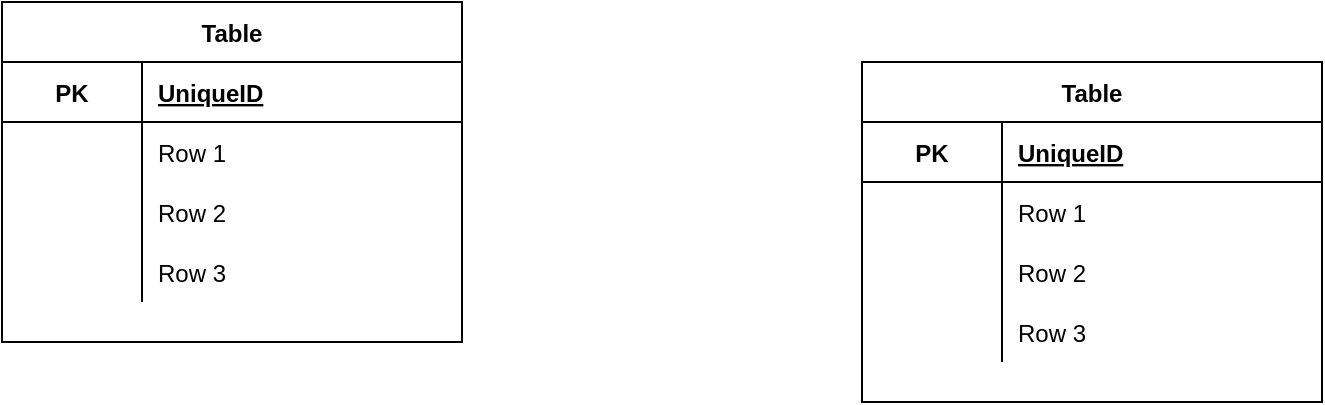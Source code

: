 <mxfile version="14.8.3" type="github">
  <diagram id="R2lEEEUBdFMjLlhIrx00" name="Page-1">
    <mxGraphModel dx="1422" dy="780" grid="1" gridSize="10" guides="1" tooltips="1" connect="1" arrows="1" fold="1" page="1" pageScale="1" pageWidth="850" pageHeight="1100" math="0" shadow="0" extFonts="Permanent Marker^https://fonts.googleapis.com/css?family=Permanent+Marker">
      <root>
        <mxCell id="0" />
        <mxCell id="1" parent="0" />
        <mxCell id="8Ddsi9I6aPTKsWgE6PB1-1" value="Table" style="shape=table;startSize=30;container=1;collapsible=1;childLayout=tableLayout;fixedRows=1;rowLines=0;fontStyle=1;align=center;resizeLast=1;" vertex="1" parent="1">
          <mxGeometry x="40" y="40" width="230" height="170" as="geometry" />
        </mxCell>
        <mxCell id="8Ddsi9I6aPTKsWgE6PB1-2" value="" style="shape=partialRectangle;collapsible=0;dropTarget=0;pointerEvents=0;fillColor=none;top=0;left=0;bottom=1;right=0;points=[[0,0.5],[1,0.5]];portConstraint=eastwest;" vertex="1" parent="8Ddsi9I6aPTKsWgE6PB1-1">
          <mxGeometry y="30" width="230" height="30" as="geometry" />
        </mxCell>
        <mxCell id="8Ddsi9I6aPTKsWgE6PB1-3" value="PK" style="shape=partialRectangle;connectable=0;fillColor=none;top=0;left=0;bottom=0;right=0;fontStyle=1;overflow=hidden;" vertex="1" parent="8Ddsi9I6aPTKsWgE6PB1-2">
          <mxGeometry width="70" height="30" as="geometry" />
        </mxCell>
        <mxCell id="8Ddsi9I6aPTKsWgE6PB1-4" value="UniqueID" style="shape=partialRectangle;connectable=0;fillColor=none;top=0;left=0;bottom=0;right=0;align=left;spacingLeft=6;fontStyle=5;overflow=hidden;" vertex="1" parent="8Ddsi9I6aPTKsWgE6PB1-2">
          <mxGeometry x="70" width="160" height="30" as="geometry" />
        </mxCell>
        <mxCell id="8Ddsi9I6aPTKsWgE6PB1-5" value="" style="shape=partialRectangle;collapsible=0;dropTarget=0;pointerEvents=0;fillColor=none;top=0;left=0;bottom=0;right=0;points=[[0,0.5],[1,0.5]];portConstraint=eastwest;" vertex="1" parent="8Ddsi9I6aPTKsWgE6PB1-1">
          <mxGeometry y="60" width="230" height="30" as="geometry" />
        </mxCell>
        <mxCell id="8Ddsi9I6aPTKsWgE6PB1-6" value="" style="shape=partialRectangle;connectable=0;fillColor=none;top=0;left=0;bottom=0;right=0;editable=1;overflow=hidden;" vertex="1" parent="8Ddsi9I6aPTKsWgE6PB1-5">
          <mxGeometry width="70" height="30" as="geometry" />
        </mxCell>
        <mxCell id="8Ddsi9I6aPTKsWgE6PB1-7" value="Row 1" style="shape=partialRectangle;connectable=0;fillColor=none;top=0;left=0;bottom=0;right=0;align=left;spacingLeft=6;overflow=hidden;" vertex="1" parent="8Ddsi9I6aPTKsWgE6PB1-5">
          <mxGeometry x="70" width="160" height="30" as="geometry" />
        </mxCell>
        <mxCell id="8Ddsi9I6aPTKsWgE6PB1-8" value="" style="shape=partialRectangle;collapsible=0;dropTarget=0;pointerEvents=0;fillColor=none;top=0;left=0;bottom=0;right=0;points=[[0,0.5],[1,0.5]];portConstraint=eastwest;" vertex="1" parent="8Ddsi9I6aPTKsWgE6PB1-1">
          <mxGeometry y="90" width="230" height="30" as="geometry" />
        </mxCell>
        <mxCell id="8Ddsi9I6aPTKsWgE6PB1-9" value="" style="shape=partialRectangle;connectable=0;fillColor=none;top=0;left=0;bottom=0;right=0;editable=1;overflow=hidden;" vertex="1" parent="8Ddsi9I6aPTKsWgE6PB1-8">
          <mxGeometry width="70" height="30" as="geometry" />
        </mxCell>
        <mxCell id="8Ddsi9I6aPTKsWgE6PB1-10" value="Row 2" style="shape=partialRectangle;connectable=0;fillColor=none;top=0;left=0;bottom=0;right=0;align=left;spacingLeft=6;overflow=hidden;" vertex="1" parent="8Ddsi9I6aPTKsWgE6PB1-8">
          <mxGeometry x="70" width="160" height="30" as="geometry" />
        </mxCell>
        <mxCell id="8Ddsi9I6aPTKsWgE6PB1-11" value="" style="shape=partialRectangle;collapsible=0;dropTarget=0;pointerEvents=0;fillColor=none;top=0;left=0;bottom=0;right=0;points=[[0,0.5],[1,0.5]];portConstraint=eastwest;" vertex="1" parent="8Ddsi9I6aPTKsWgE6PB1-1">
          <mxGeometry y="120" width="230" height="30" as="geometry" />
        </mxCell>
        <mxCell id="8Ddsi9I6aPTKsWgE6PB1-12" value="" style="shape=partialRectangle;connectable=0;fillColor=none;top=0;left=0;bottom=0;right=0;editable=1;overflow=hidden;" vertex="1" parent="8Ddsi9I6aPTKsWgE6PB1-11">
          <mxGeometry width="70" height="30" as="geometry" />
        </mxCell>
        <mxCell id="8Ddsi9I6aPTKsWgE6PB1-13" value="Row 3" style="shape=partialRectangle;connectable=0;fillColor=none;top=0;left=0;bottom=0;right=0;align=left;spacingLeft=6;overflow=hidden;" vertex="1" parent="8Ddsi9I6aPTKsWgE6PB1-11">
          <mxGeometry x="70" width="160" height="30" as="geometry" />
        </mxCell>
        <mxCell id="8Ddsi9I6aPTKsWgE6PB1-27" value="Table" style="shape=table;startSize=30;container=1;collapsible=1;childLayout=tableLayout;fixedRows=1;rowLines=0;fontStyle=1;align=center;resizeLast=1;" vertex="1" parent="1">
          <mxGeometry x="470" y="70" width="230" height="170" as="geometry" />
        </mxCell>
        <mxCell id="8Ddsi9I6aPTKsWgE6PB1-28" value="" style="shape=partialRectangle;collapsible=0;dropTarget=0;pointerEvents=0;fillColor=none;top=0;left=0;bottom=1;right=0;points=[[0,0.5],[1,0.5]];portConstraint=eastwest;" vertex="1" parent="8Ddsi9I6aPTKsWgE6PB1-27">
          <mxGeometry y="30" width="230" height="30" as="geometry" />
        </mxCell>
        <mxCell id="8Ddsi9I6aPTKsWgE6PB1-29" value="PK" style="shape=partialRectangle;connectable=0;fillColor=none;top=0;left=0;bottom=0;right=0;fontStyle=1;overflow=hidden;" vertex="1" parent="8Ddsi9I6aPTKsWgE6PB1-28">
          <mxGeometry width="70" height="30" as="geometry" />
        </mxCell>
        <mxCell id="8Ddsi9I6aPTKsWgE6PB1-30" value="UniqueID" style="shape=partialRectangle;connectable=0;fillColor=none;top=0;left=0;bottom=0;right=0;align=left;spacingLeft=6;fontStyle=5;overflow=hidden;" vertex="1" parent="8Ddsi9I6aPTKsWgE6PB1-28">
          <mxGeometry x="70" width="160" height="30" as="geometry" />
        </mxCell>
        <mxCell id="8Ddsi9I6aPTKsWgE6PB1-31" value="" style="shape=partialRectangle;collapsible=0;dropTarget=0;pointerEvents=0;fillColor=none;top=0;left=0;bottom=0;right=0;points=[[0,0.5],[1,0.5]];portConstraint=eastwest;" vertex="1" parent="8Ddsi9I6aPTKsWgE6PB1-27">
          <mxGeometry y="60" width="230" height="30" as="geometry" />
        </mxCell>
        <mxCell id="8Ddsi9I6aPTKsWgE6PB1-32" value="" style="shape=partialRectangle;connectable=0;fillColor=none;top=0;left=0;bottom=0;right=0;editable=1;overflow=hidden;" vertex="1" parent="8Ddsi9I6aPTKsWgE6PB1-31">
          <mxGeometry width="70" height="30" as="geometry" />
        </mxCell>
        <mxCell id="8Ddsi9I6aPTKsWgE6PB1-33" value="Row 1" style="shape=partialRectangle;connectable=0;fillColor=none;top=0;left=0;bottom=0;right=0;align=left;spacingLeft=6;overflow=hidden;" vertex="1" parent="8Ddsi9I6aPTKsWgE6PB1-31">
          <mxGeometry x="70" width="160" height="30" as="geometry" />
        </mxCell>
        <mxCell id="8Ddsi9I6aPTKsWgE6PB1-34" value="" style="shape=partialRectangle;collapsible=0;dropTarget=0;pointerEvents=0;fillColor=none;top=0;left=0;bottom=0;right=0;points=[[0,0.5],[1,0.5]];portConstraint=eastwest;" vertex="1" parent="8Ddsi9I6aPTKsWgE6PB1-27">
          <mxGeometry y="90" width="230" height="30" as="geometry" />
        </mxCell>
        <mxCell id="8Ddsi9I6aPTKsWgE6PB1-35" value="" style="shape=partialRectangle;connectable=0;fillColor=none;top=0;left=0;bottom=0;right=0;editable=1;overflow=hidden;" vertex="1" parent="8Ddsi9I6aPTKsWgE6PB1-34">
          <mxGeometry width="70" height="30" as="geometry" />
        </mxCell>
        <mxCell id="8Ddsi9I6aPTKsWgE6PB1-36" value="Row 2" style="shape=partialRectangle;connectable=0;fillColor=none;top=0;left=0;bottom=0;right=0;align=left;spacingLeft=6;overflow=hidden;" vertex="1" parent="8Ddsi9I6aPTKsWgE6PB1-34">
          <mxGeometry x="70" width="160" height="30" as="geometry" />
        </mxCell>
        <mxCell id="8Ddsi9I6aPTKsWgE6PB1-37" value="" style="shape=partialRectangle;collapsible=0;dropTarget=0;pointerEvents=0;fillColor=none;top=0;left=0;bottom=0;right=0;points=[[0,0.5],[1,0.5]];portConstraint=eastwest;" vertex="1" parent="8Ddsi9I6aPTKsWgE6PB1-27">
          <mxGeometry y="120" width="230" height="30" as="geometry" />
        </mxCell>
        <mxCell id="8Ddsi9I6aPTKsWgE6PB1-38" value="" style="shape=partialRectangle;connectable=0;fillColor=none;top=0;left=0;bottom=0;right=0;editable=1;overflow=hidden;" vertex="1" parent="8Ddsi9I6aPTKsWgE6PB1-37">
          <mxGeometry width="70" height="30" as="geometry" />
        </mxCell>
        <mxCell id="8Ddsi9I6aPTKsWgE6PB1-39" value="Row 3" style="shape=partialRectangle;connectable=0;fillColor=none;top=0;left=0;bottom=0;right=0;align=left;spacingLeft=6;overflow=hidden;" vertex="1" parent="8Ddsi9I6aPTKsWgE6PB1-37">
          <mxGeometry x="70" width="160" height="30" as="geometry" />
        </mxCell>
      </root>
    </mxGraphModel>
  </diagram>
</mxfile>
